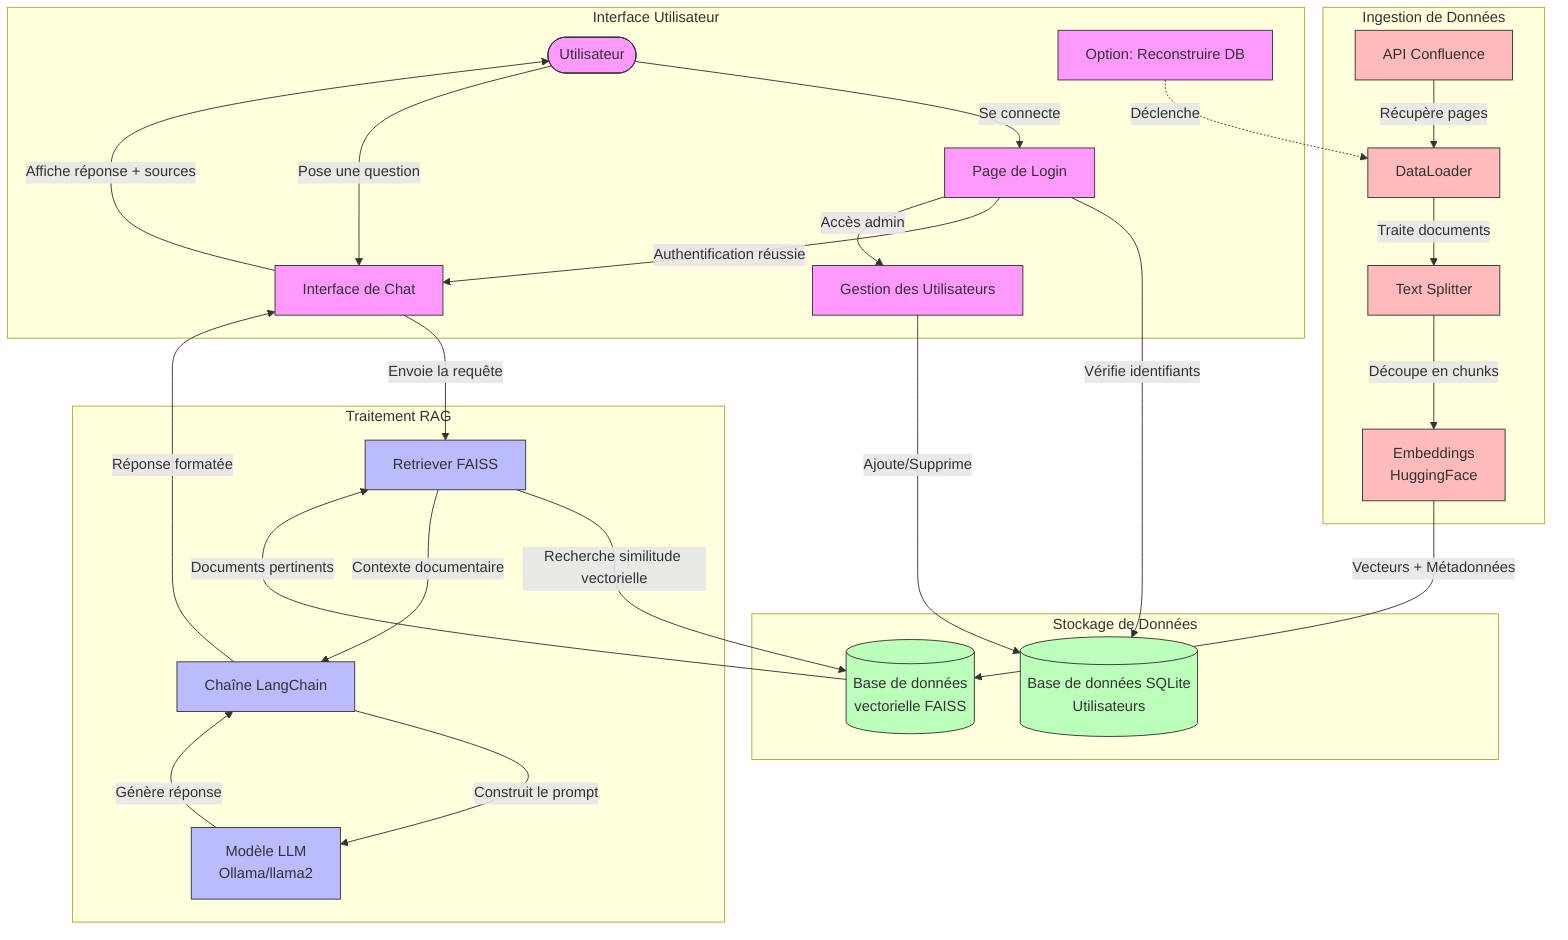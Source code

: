graph TD
    %% Utilisateurs et Interface
    User([Utilisateur]) -->|Se connecte| Login[Page de Login]
    Login -->|Vérifie identifiants| AuthDB[(Base de données SQLite<br>Utilisateurs)]
    Login -->|Authentification réussie| Chat[Interface de Chat]
    Login -->|Accès admin| Admin[Gestion des Utilisateurs]
    
    %% Flux de la question
    User -->|Pose une question| Chat
    Chat -->|Envoie la requête| Retriever[Retriever FAISS]
    
    %% Recherche de documents
    Retriever -->|Recherche similitude vectorielle| VectorDB[(Base de données<br>vectorielle FAISS)]
    VectorDB -->|Documents pertinents| Retriever
    
    %% Génération de réponse
    Retriever -->|Contexte documentaire| Chain[Chaîne LangChain]
    Chain -->|Construit le prompt| LLM[Modèle LLM<br>Ollama/llama2]
    LLM -->|Génère réponse| Chain
    Chain -->|Réponse formatée| Chat
    Chat -->|Affiche réponse + sources| User
    
    %% Initialisation et mise à jour de la base
    ConfluenceAPI[API Confluence] -->|Récupère pages| DataLoader[DataLoader]
    DataLoader -->|Traite documents| TextSplitter[Text Splitter]
    TextSplitter -->|Découpe en chunks| Embedder[Embeddings<br>HuggingFace]
    Embedder -->|Vecteurs + Métadonnées| VectorDB
    
    %% Gestion des utilisateurs
    Admin -->|Ajoute/Supprime| AuthDB
    
    %% Options avancées
    RebuildDB[Option: Reconstruire DB] -.->|Déclenche| DataLoader
    
    %% Sous-graphes pour organiser
    subgraph "Interface Utilisateur"
        User
        Login
        Chat
        Admin
        RebuildDB
    end
    
    subgraph "Traitement RAG"
        Retriever
        Chain
        LLM
    end
    
    subgraph "Stockage de Données"
        VectorDB
        AuthDB
    end
    
    subgraph "Ingestion de Données"
        ConfluenceAPI
        DataLoader
        TextSplitter
        Embedder
    end
    
    %% Styles pour une meilleure lisibilité
    classDef interface fill:#f9f,stroke:#333,stroke-width:1px
    classDef processing fill:#bbf,stroke:#333,stroke-width:1px
    classDef storage fill:#bfb,stroke:#333,stroke-width:1px
    classDef ingestion fill:#fbb,stroke:#333,stroke-width:1px
    
    class User,Login,Chat,Admin,RebuildDB interface
    class Retriever,Chain,LLM processing
    class VectorDB,AuthDB storage
    class ConfluenceAPI,DataLoader,TextSplitter,Embedder ingestion
